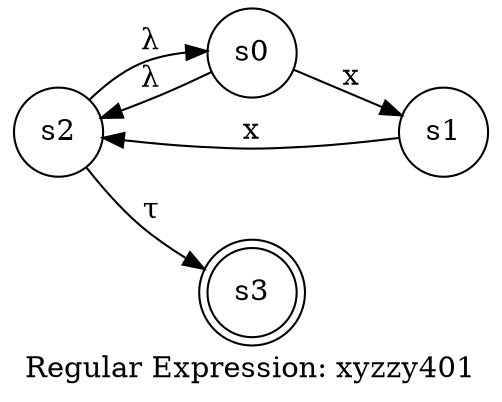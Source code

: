 digraph finite_state_machine {
	label="Regular Expression: xyzzy401";
	rankdir=LR;
	size="8,5"
	node [shape = doublecircle]; s3;
	node [shape = circle];
	s0 -> s1 [ label = "x" ];
	s0 -> s2 [ label = "λ" ];
	s1 -> s2 [ label = "x" ];
	s2 -> s0 [ label = "λ" ];
	s2 -> s3 [ label = "τ" ];
}
